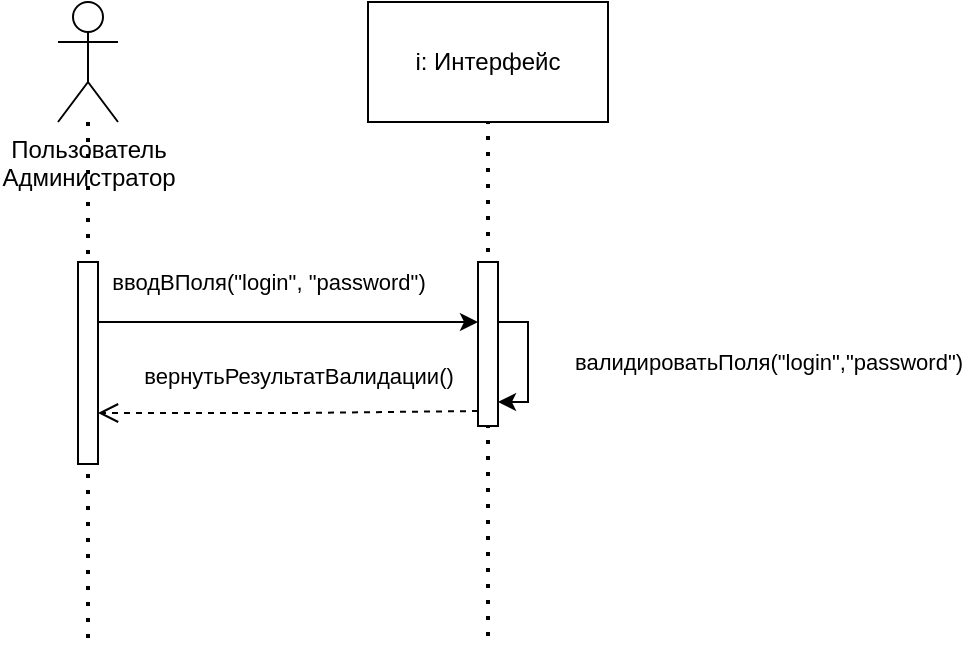 <mxfile version="24.5.4" type="github">
  <diagram name="Page-1" id="dMJTNP203uRPSQv3ae_e">
    <mxGraphModel dx="819" dy="446" grid="0" gridSize="10" guides="1" tooltips="1" connect="1" arrows="1" fold="1" page="1" pageScale="1" pageWidth="850" pageHeight="1100" math="0" shadow="0">
      <root>
        <mxCell id="0" />
        <mxCell id="1" parent="0" />
        <mxCell id="ilHXGj0mh9nZ7Yn_-eAP-47" value="" style="endArrow=none;dashed=1;html=1;dashPattern=1 3;strokeWidth=2;rounded=0;entryX=0.5;entryY=1;entryDx=0;entryDy=0;" parent="1" edge="1">
          <mxGeometry width="50" height="50" relative="1" as="geometry">
            <mxPoint x="295" y="347" as="sourcePoint" />
            <mxPoint x="295" y="90" as="targetPoint" />
          </mxGeometry>
        </mxCell>
        <mxCell id="ilHXGj0mh9nZ7Yn_-eAP-48" value="" style="endArrow=none;dashed=1;html=1;dashPattern=1 3;strokeWidth=2;rounded=0;" parent="1" source="ilHXGj0mh9nZ7Yn_-eAP-41" edge="1">
          <mxGeometry width="50" height="50" relative="1" as="geometry">
            <mxPoint x="230" y="310" as="sourcePoint" />
            <mxPoint x="95" y="350" as="targetPoint" />
          </mxGeometry>
        </mxCell>
        <mxCell id="ilHXGj0mh9nZ7Yn_-eAP-41" value="&lt;div&gt;Пользователь&lt;/div&gt;&lt;div&gt;Администратор&lt;/div&gt;" style="shape=umlActor;verticalLabelPosition=bottom;verticalAlign=top;html=1;outlineConnect=0;align=center;horizontal=1;labelPosition=center;" parent="1" vertex="1">
          <mxGeometry x="80" y="30" width="30" height="60" as="geometry" />
        </mxCell>
        <mxCell id="ilHXGj0mh9nZ7Yn_-eAP-42" value="i: Интерфейс" style="rounded=0;whiteSpace=wrap;html=1;" parent="1" vertex="1">
          <mxGeometry x="235" y="30" width="120" height="60" as="geometry" />
        </mxCell>
        <mxCell id="ilHXGj0mh9nZ7Yn_-eAP-43" value="" style="html=1;points=[[0,0,0,0,5],[0,1,0,0,-5],[1,0,0,0,5],[1,1,0,0,-5]];perimeter=orthogonalPerimeter;outlineConnect=0;targetShapes=umlLifeline;portConstraint=eastwest;newEdgeStyle={&quot;curved&quot;:0,&quot;rounded&quot;:0};" parent="1" vertex="1">
          <mxGeometry x="90" y="160" width="10" height="101" as="geometry" />
        </mxCell>
        <mxCell id="ilHXGj0mh9nZ7Yn_-eAP-44" value="" style="html=1;points=[[0,0,0,0,5],[0,1,0,0,-5],[1,0,0,0,5],[1,1,0,0,-5]];perimeter=orthogonalPerimeter;outlineConnect=0;targetShapes=umlLifeline;portConstraint=eastwest;newEdgeStyle={&quot;curved&quot;:0,&quot;rounded&quot;:0};" parent="1" vertex="1">
          <mxGeometry x="290" y="160" width="10" height="82" as="geometry" />
        </mxCell>
        <mxCell id="ilHXGj0mh9nZ7Yn_-eAP-45" value="" style="endArrow=classic;html=1;rounded=0;" parent="1" source="ilHXGj0mh9nZ7Yn_-eAP-43" target="ilHXGj0mh9nZ7Yn_-eAP-44" edge="1">
          <mxGeometry width="50" height="50" relative="1" as="geometry">
            <mxPoint x="240" y="290" as="sourcePoint" />
            <mxPoint x="220" y="240" as="targetPoint" />
            <Array as="points">
              <mxPoint x="170" y="190" />
            </Array>
          </mxGeometry>
        </mxCell>
        <mxCell id="ilHXGj0mh9nZ7Yn_-eAP-46" value="вводВПоля(&quot;login&quot;, &quot;password&quot;)" style="edgeLabel;html=1;align=center;verticalAlign=middle;resizable=0;points=[];" parent="ilHXGj0mh9nZ7Yn_-eAP-45" vertex="1" connectable="0">
          <mxGeometry x="-0.23" y="1" relative="1" as="geometry">
            <mxPoint x="12" y="-19" as="offset" />
          </mxGeometry>
        </mxCell>
        <mxCell id="ilHXGj0mh9nZ7Yn_-eAP-49" value="" style="endArrow=classic;html=1;rounded=0;" parent="1" source="ilHXGj0mh9nZ7Yn_-eAP-44" target="ilHXGj0mh9nZ7Yn_-eAP-44" edge="1">
          <mxGeometry width="50" height="50" relative="1" as="geometry">
            <mxPoint x="295" y="310" as="sourcePoint" />
            <mxPoint x="345" y="260" as="targetPoint" />
            <Array as="points">
              <mxPoint x="315" y="190" />
              <mxPoint x="315" y="230" />
            </Array>
          </mxGeometry>
        </mxCell>
        <mxCell id="ilHXGj0mh9nZ7Yn_-eAP-50" value="валидироватьПоля(&quot;login&quot;,&quot;password&quot;)" style="edgeLabel;html=1;align=center;verticalAlign=middle;resizable=0;points=[];" parent="ilHXGj0mh9nZ7Yn_-eAP-49" vertex="1" connectable="0">
          <mxGeometry y="-2" relative="1" as="geometry">
            <mxPoint x="122" as="offset" />
          </mxGeometry>
        </mxCell>
        <mxCell id="ilHXGj0mh9nZ7Yn_-eAP-51" value="вернутьРезультатВалидации()" style="html=1;verticalAlign=bottom;endArrow=open;dashed=1;endSize=8;curved=0;rounded=0;" parent="1" edge="1">
          <mxGeometry x="-0.053" y="-10" relative="1" as="geometry">
            <mxPoint x="290" y="234.5" as="sourcePoint" />
            <mxPoint x="100" y="235.5" as="targetPoint" />
            <Array as="points">
              <mxPoint x="200" y="235.5" />
            </Array>
            <mxPoint as="offset" />
          </mxGeometry>
        </mxCell>
      </root>
    </mxGraphModel>
  </diagram>
</mxfile>
